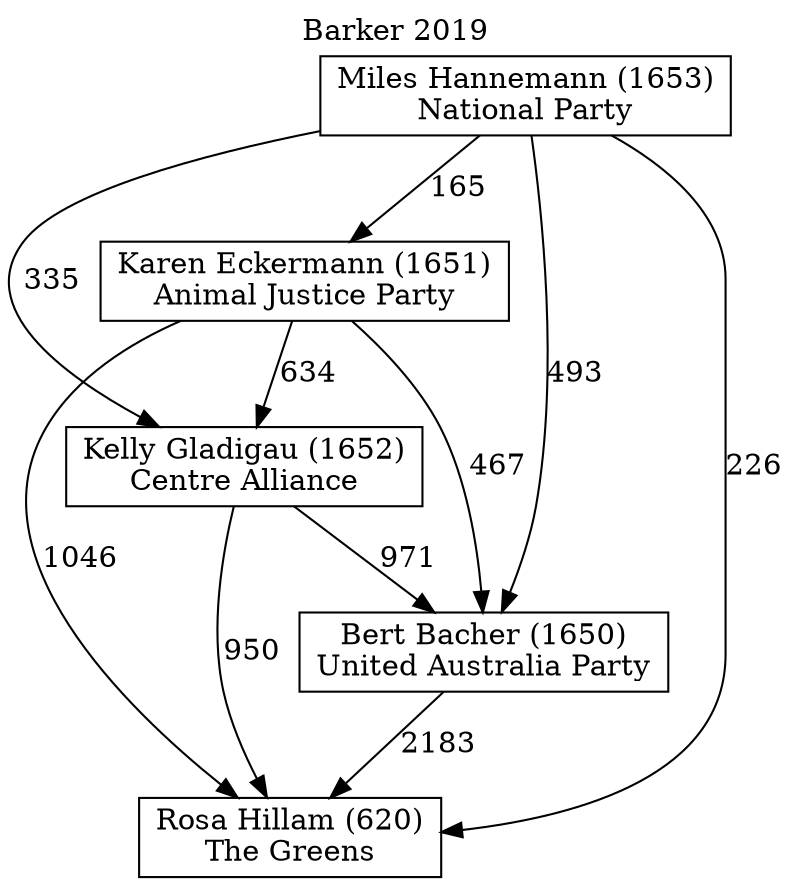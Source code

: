 // House preference flow
digraph "Rosa Hillam (620)_Barker_2019" {
	graph [label="Barker 2019" labelloc=t mclimit=10]
	node [shape=box]
	"Bert Bacher (1650)" [label="Bert Bacher (1650)
United Australia Party"]
	"Karen Eckermann (1651)" [label="Karen Eckermann (1651)
Animal Justice Party"]
	"Kelly Gladigau (1652)" [label="Kelly Gladigau (1652)
Centre Alliance"]
	"Miles Hannemann (1653)" [label="Miles Hannemann (1653)
National Party"]
	"Rosa Hillam (620)" [label="Rosa Hillam (620)
The Greens"]
	"Bert Bacher (1650)" -> "Rosa Hillam (620)" [label=2183]
	"Karen Eckermann (1651)" -> "Bert Bacher (1650)" [label=467]
	"Karen Eckermann (1651)" -> "Kelly Gladigau (1652)" [label=634]
	"Karen Eckermann (1651)" -> "Rosa Hillam (620)" [label=1046]
	"Kelly Gladigau (1652)" -> "Bert Bacher (1650)" [label=971]
	"Kelly Gladigau (1652)" -> "Rosa Hillam (620)" [label=950]
	"Miles Hannemann (1653)" -> "Bert Bacher (1650)" [label=493]
	"Miles Hannemann (1653)" -> "Karen Eckermann (1651)" [label=165]
	"Miles Hannemann (1653)" -> "Kelly Gladigau (1652)" [label=335]
	"Miles Hannemann (1653)" -> "Rosa Hillam (620)" [label=226]
}
